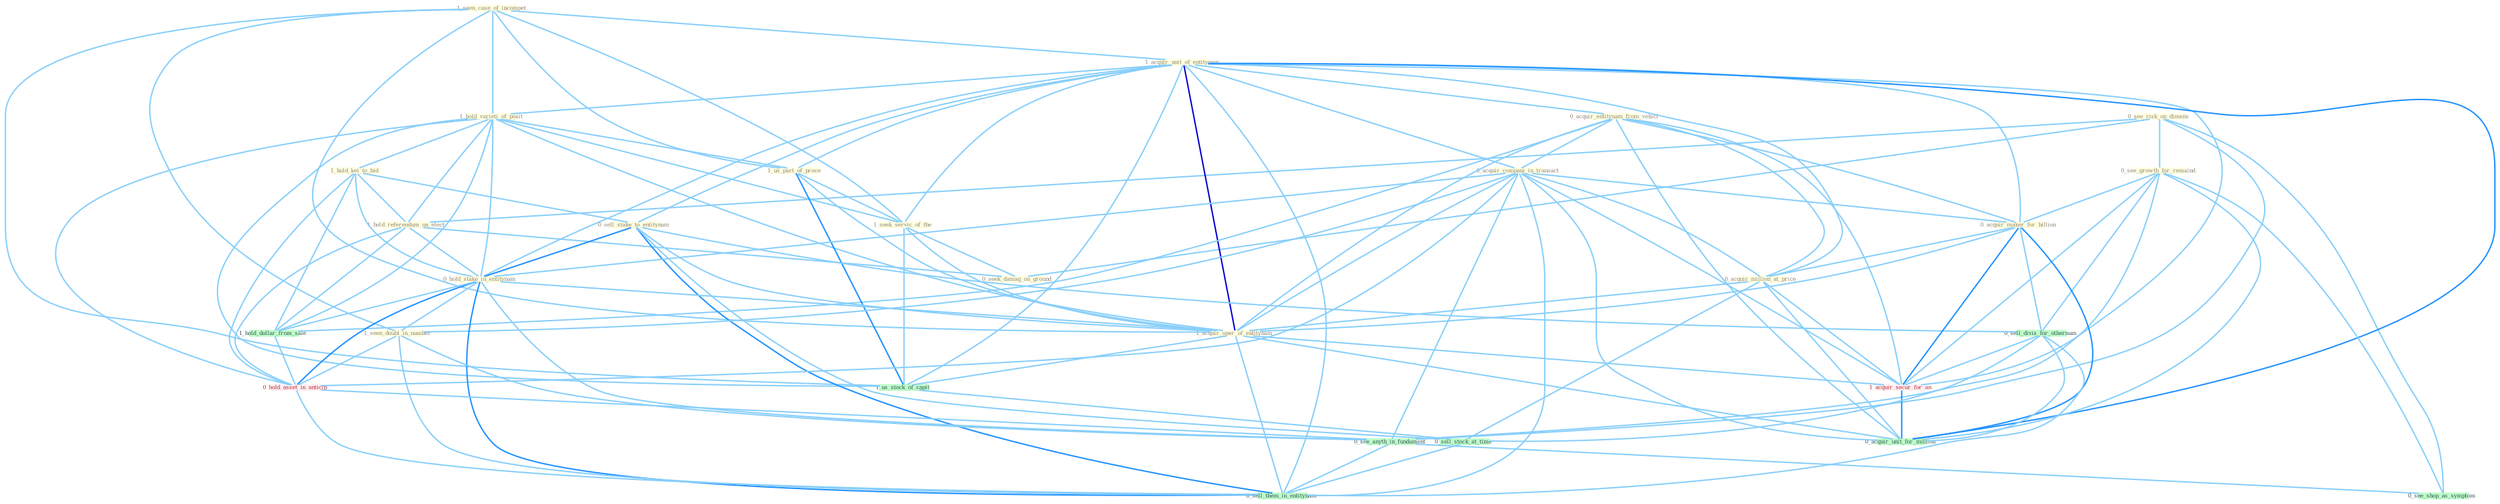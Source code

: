 Graph G{ 
    node
    [shape=polygon,style=filled,width=.5,height=.06,color="#BDFCC9",fixedsize=true,fontsize=4,
    fontcolor="#2f4f4f"];
    {node
    [color="#ffffe0", fontcolor="#8b7d6b"] "1_seen_case_of_incompet " "0_see_risk_on_dimens " "1_acquir_unit_of_entitynam " "1_hold_varieti_of_posit " "0_acquir_entitynam_from_vehicl " "1_hold_kei_to_bid " "1_hold_referendum_on_elect " "0_see_growth_for_remaind " "1_us_part_of_proce " "0_sell_stake_to_entitynam " "1_seek_servic_of_the " "0_acquir_compani_in_transact " "0_seek_damag_on_ground " "0_acquir_maker_for_billion " "0_hold_stake_in_entitynam " "0_acquir_million_at_price " "1_seen_doubl_in_number " "1_acquir_oper_of_entitynam "}
{node [color="#fff0f5", fontcolor="#b22222"] "1_acquir_secur_for_an " "0_hold_asset_in_anticip "}
edge [color="#B0E2FF"];

	"1_seen_case_of_incompet " -- "1_acquir_unit_of_entitynam " [w="1", color="#87cefa" ];
	"1_seen_case_of_incompet " -- "1_hold_varieti_of_posit " [w="1", color="#87cefa" ];
	"1_seen_case_of_incompet " -- "1_us_part_of_proce " [w="1", color="#87cefa" ];
	"1_seen_case_of_incompet " -- "1_seek_servic_of_the " [w="1", color="#87cefa" ];
	"1_seen_case_of_incompet " -- "1_seen_doubl_in_number " [w="1", color="#87cefa" ];
	"1_seen_case_of_incompet " -- "1_acquir_oper_of_entitynam " [w="1", color="#87cefa" ];
	"1_seen_case_of_incompet " -- "1_us_stock_of_capit " [w="1", color="#87cefa" ];
	"0_see_risk_on_dimens " -- "1_hold_referendum_on_elect " [w="1", color="#87cefa" ];
	"0_see_risk_on_dimens " -- "0_see_growth_for_remaind " [w="1", color="#87cefa" ];
	"0_see_risk_on_dimens " -- "0_seek_damag_on_ground " [w="1", color="#87cefa" ];
	"0_see_risk_on_dimens " -- "0_see_anyth_in_fundament " [w="1", color="#87cefa" ];
	"0_see_risk_on_dimens " -- "0_see_shop_as_symptom " [w="1", color="#87cefa" ];
	"1_acquir_unit_of_entitynam " -- "1_hold_varieti_of_posit " [w="1", color="#87cefa" ];
	"1_acquir_unit_of_entitynam " -- "0_acquir_entitynam_from_vehicl " [w="1", color="#87cefa" ];
	"1_acquir_unit_of_entitynam " -- "1_us_part_of_proce " [w="1", color="#87cefa" ];
	"1_acquir_unit_of_entitynam " -- "0_sell_stake_to_entitynam " [w="1", color="#87cefa" ];
	"1_acquir_unit_of_entitynam " -- "1_seek_servic_of_the " [w="1", color="#87cefa" ];
	"1_acquir_unit_of_entitynam " -- "0_acquir_compani_in_transact " [w="1", color="#87cefa" ];
	"1_acquir_unit_of_entitynam " -- "0_acquir_maker_for_billion " [w="1", color="#87cefa" ];
	"1_acquir_unit_of_entitynam " -- "0_hold_stake_in_entitynam " [w="1", color="#87cefa" ];
	"1_acquir_unit_of_entitynam " -- "0_acquir_million_at_price " [w="1", color="#87cefa" ];
	"1_acquir_unit_of_entitynam " -- "1_acquir_oper_of_entitynam " [w="3", color="#0000cd" , len=0.6];
	"1_acquir_unit_of_entitynam " -- "1_acquir_secur_for_an " [w="1", color="#87cefa" ];
	"1_acquir_unit_of_entitynam " -- "1_us_stock_of_capit " [w="1", color="#87cefa" ];
	"1_acquir_unit_of_entitynam " -- "0_acquir_unit_for_million " [w="2", color="#1e90ff" , len=0.8];
	"1_acquir_unit_of_entitynam " -- "0_sell_them_in_entitynam " [w="1", color="#87cefa" ];
	"1_hold_varieti_of_posit " -- "1_hold_kei_to_bid " [w="1", color="#87cefa" ];
	"1_hold_varieti_of_posit " -- "1_hold_referendum_on_elect " [w="1", color="#87cefa" ];
	"1_hold_varieti_of_posit " -- "1_us_part_of_proce " [w="1", color="#87cefa" ];
	"1_hold_varieti_of_posit " -- "1_seek_servic_of_the " [w="1", color="#87cefa" ];
	"1_hold_varieti_of_posit " -- "0_hold_stake_in_entitynam " [w="1", color="#87cefa" ];
	"1_hold_varieti_of_posit " -- "1_acquir_oper_of_entitynam " [w="1", color="#87cefa" ];
	"1_hold_varieti_of_posit " -- "1_us_stock_of_capit " [w="1", color="#87cefa" ];
	"1_hold_varieti_of_posit " -- "1_hold_dollar_from_sale " [w="1", color="#87cefa" ];
	"1_hold_varieti_of_posit " -- "0_hold_asset_in_anticip " [w="1", color="#87cefa" ];
	"0_acquir_entitynam_from_vehicl " -- "0_acquir_compani_in_transact " [w="1", color="#87cefa" ];
	"0_acquir_entitynam_from_vehicl " -- "0_acquir_maker_for_billion " [w="1", color="#87cefa" ];
	"0_acquir_entitynam_from_vehicl " -- "0_acquir_million_at_price " [w="1", color="#87cefa" ];
	"0_acquir_entitynam_from_vehicl " -- "1_acquir_oper_of_entitynam " [w="1", color="#87cefa" ];
	"0_acquir_entitynam_from_vehicl " -- "1_acquir_secur_for_an " [w="1", color="#87cefa" ];
	"0_acquir_entitynam_from_vehicl " -- "1_hold_dollar_from_sale " [w="1", color="#87cefa" ];
	"0_acquir_entitynam_from_vehicl " -- "0_acquir_unit_for_million " [w="1", color="#87cefa" ];
	"1_hold_kei_to_bid " -- "1_hold_referendum_on_elect " [w="1", color="#87cefa" ];
	"1_hold_kei_to_bid " -- "0_sell_stake_to_entitynam " [w="1", color="#87cefa" ];
	"1_hold_kei_to_bid " -- "0_hold_stake_in_entitynam " [w="1", color="#87cefa" ];
	"1_hold_kei_to_bid " -- "1_hold_dollar_from_sale " [w="1", color="#87cefa" ];
	"1_hold_kei_to_bid " -- "0_hold_asset_in_anticip " [w="1", color="#87cefa" ];
	"1_hold_referendum_on_elect " -- "0_seek_damag_on_ground " [w="1", color="#87cefa" ];
	"1_hold_referendum_on_elect " -- "0_hold_stake_in_entitynam " [w="1", color="#87cefa" ];
	"1_hold_referendum_on_elect " -- "1_hold_dollar_from_sale " [w="1", color="#87cefa" ];
	"1_hold_referendum_on_elect " -- "0_hold_asset_in_anticip " [w="1", color="#87cefa" ];
	"0_see_growth_for_remaind " -- "0_acquir_maker_for_billion " [w="1", color="#87cefa" ];
	"0_see_growth_for_remaind " -- "0_sell_divis_for_othernum " [w="1", color="#87cefa" ];
	"0_see_growth_for_remaind " -- "1_acquir_secur_for_an " [w="1", color="#87cefa" ];
	"0_see_growth_for_remaind " -- "0_see_anyth_in_fundament " [w="1", color="#87cefa" ];
	"0_see_growth_for_remaind " -- "0_acquir_unit_for_million " [w="1", color="#87cefa" ];
	"0_see_growth_for_remaind " -- "0_see_shop_as_symptom " [w="1", color="#87cefa" ];
	"1_us_part_of_proce " -- "1_seek_servic_of_the " [w="1", color="#87cefa" ];
	"1_us_part_of_proce " -- "1_acquir_oper_of_entitynam " [w="1", color="#87cefa" ];
	"1_us_part_of_proce " -- "1_us_stock_of_capit " [w="2", color="#1e90ff" , len=0.8];
	"0_sell_stake_to_entitynam " -- "0_hold_stake_in_entitynam " [w="2", color="#1e90ff" , len=0.8];
	"0_sell_stake_to_entitynam " -- "1_acquir_oper_of_entitynam " [w="1", color="#87cefa" ];
	"0_sell_stake_to_entitynam " -- "0_sell_divis_for_othernum " [w="1", color="#87cefa" ];
	"0_sell_stake_to_entitynam " -- "0_sell_stock_at_time " [w="1", color="#87cefa" ];
	"0_sell_stake_to_entitynam " -- "0_sell_them_in_entitynam " [w="2", color="#1e90ff" , len=0.8];
	"1_seek_servic_of_the " -- "0_seek_damag_on_ground " [w="1", color="#87cefa" ];
	"1_seek_servic_of_the " -- "1_acquir_oper_of_entitynam " [w="1", color="#87cefa" ];
	"1_seek_servic_of_the " -- "1_us_stock_of_capit " [w="1", color="#87cefa" ];
	"0_acquir_compani_in_transact " -- "0_acquir_maker_for_billion " [w="1", color="#87cefa" ];
	"0_acquir_compani_in_transact " -- "0_hold_stake_in_entitynam " [w="1", color="#87cefa" ];
	"0_acquir_compani_in_transact " -- "0_acquir_million_at_price " [w="1", color="#87cefa" ];
	"0_acquir_compani_in_transact " -- "1_seen_doubl_in_number " [w="1", color="#87cefa" ];
	"0_acquir_compani_in_transact " -- "1_acquir_oper_of_entitynam " [w="1", color="#87cefa" ];
	"0_acquir_compani_in_transact " -- "1_acquir_secur_for_an " [w="1", color="#87cefa" ];
	"0_acquir_compani_in_transact " -- "0_hold_asset_in_anticip " [w="1", color="#87cefa" ];
	"0_acquir_compani_in_transact " -- "0_see_anyth_in_fundament " [w="1", color="#87cefa" ];
	"0_acquir_compani_in_transact " -- "0_acquir_unit_for_million " [w="1", color="#87cefa" ];
	"0_acquir_compani_in_transact " -- "0_sell_them_in_entitynam " [w="1", color="#87cefa" ];
	"0_acquir_maker_for_billion " -- "0_acquir_million_at_price " [w="1", color="#87cefa" ];
	"0_acquir_maker_for_billion " -- "1_acquir_oper_of_entitynam " [w="1", color="#87cefa" ];
	"0_acquir_maker_for_billion " -- "0_sell_divis_for_othernum " [w="1", color="#87cefa" ];
	"0_acquir_maker_for_billion " -- "1_acquir_secur_for_an " [w="2", color="#1e90ff" , len=0.8];
	"0_acquir_maker_for_billion " -- "0_acquir_unit_for_million " [w="2", color="#1e90ff" , len=0.8];
	"0_hold_stake_in_entitynam " -- "1_seen_doubl_in_number " [w="1", color="#87cefa" ];
	"0_hold_stake_in_entitynam " -- "1_acquir_oper_of_entitynam " [w="1", color="#87cefa" ];
	"0_hold_stake_in_entitynam " -- "1_hold_dollar_from_sale " [w="1", color="#87cefa" ];
	"0_hold_stake_in_entitynam " -- "0_hold_asset_in_anticip " [w="2", color="#1e90ff" , len=0.8];
	"0_hold_stake_in_entitynam " -- "0_see_anyth_in_fundament " [w="1", color="#87cefa" ];
	"0_hold_stake_in_entitynam " -- "0_sell_them_in_entitynam " [w="2", color="#1e90ff" , len=0.8];
	"0_acquir_million_at_price " -- "1_acquir_oper_of_entitynam " [w="1", color="#87cefa" ];
	"0_acquir_million_at_price " -- "1_acquir_secur_for_an " [w="1", color="#87cefa" ];
	"0_acquir_million_at_price " -- "0_sell_stock_at_time " [w="1", color="#87cefa" ];
	"0_acquir_million_at_price " -- "0_acquir_unit_for_million " [w="1", color="#87cefa" ];
	"1_seen_doubl_in_number " -- "0_hold_asset_in_anticip " [w="1", color="#87cefa" ];
	"1_seen_doubl_in_number " -- "0_see_anyth_in_fundament " [w="1", color="#87cefa" ];
	"1_seen_doubl_in_number " -- "0_sell_them_in_entitynam " [w="1", color="#87cefa" ];
	"1_acquir_oper_of_entitynam " -- "1_acquir_secur_for_an " [w="1", color="#87cefa" ];
	"1_acquir_oper_of_entitynam " -- "1_us_stock_of_capit " [w="1", color="#87cefa" ];
	"1_acquir_oper_of_entitynam " -- "0_acquir_unit_for_million " [w="1", color="#87cefa" ];
	"1_acquir_oper_of_entitynam " -- "0_sell_them_in_entitynam " [w="1", color="#87cefa" ];
	"0_sell_divis_for_othernum " -- "1_acquir_secur_for_an " [w="1", color="#87cefa" ];
	"0_sell_divis_for_othernum " -- "0_sell_stock_at_time " [w="1", color="#87cefa" ];
	"0_sell_divis_for_othernum " -- "0_acquir_unit_for_million " [w="1", color="#87cefa" ];
	"0_sell_divis_for_othernum " -- "0_sell_them_in_entitynam " [w="1", color="#87cefa" ];
	"1_acquir_secur_for_an " -- "0_acquir_unit_for_million " [w="2", color="#1e90ff" , len=0.8];
	"1_us_stock_of_capit " -- "0_sell_stock_at_time " [w="1", color="#87cefa" ];
	"1_hold_dollar_from_sale " -- "0_hold_asset_in_anticip " [w="1", color="#87cefa" ];
	"0_hold_asset_in_anticip " -- "0_see_anyth_in_fundament " [w="1", color="#87cefa" ];
	"0_hold_asset_in_anticip " -- "0_sell_them_in_entitynam " [w="1", color="#87cefa" ];
	"0_sell_stock_at_time " -- "0_sell_them_in_entitynam " [w="1", color="#87cefa" ];
	"0_see_anyth_in_fundament " -- "0_see_shop_as_symptom " [w="1", color="#87cefa" ];
	"0_see_anyth_in_fundament " -- "0_sell_them_in_entitynam " [w="1", color="#87cefa" ];
}